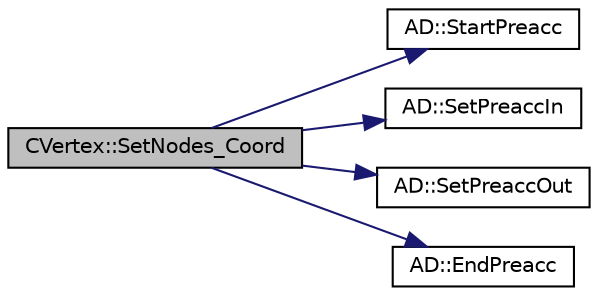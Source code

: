 digraph "CVertex::SetNodes_Coord"
{
  edge [fontname="Helvetica",fontsize="10",labelfontname="Helvetica",labelfontsize="10"];
  node [fontname="Helvetica",fontsize="10",shape=record];
  rankdir="LR";
  Node997 [label="CVertex::SetNodes_Coord",height=0.2,width=0.4,color="black", fillcolor="grey75", style="filled", fontcolor="black"];
  Node997 -> Node998 [color="midnightblue",fontsize="10",style="solid",fontname="Helvetica"];
  Node998 [label="AD::StartPreacc",height=0.2,width=0.4,color="black", fillcolor="white", style="filled",URL="$namespace_a_d.html#a2a1e9c4b109fd751e84132c9495de3ff",tooltip="Starts a new preaccumulation section and sets the input variables. "];
  Node997 -> Node999 [color="midnightblue",fontsize="10",style="solid",fontname="Helvetica"];
  Node999 [label="AD::SetPreaccIn",height=0.2,width=0.4,color="black", fillcolor="white", style="filled",URL="$namespace_a_d.html#aad703f3a82e509c88b92ae638f75383c",tooltip="Sets the scalar input of a preaccumulation section. "];
  Node997 -> Node1000 [color="midnightblue",fontsize="10",style="solid",fontname="Helvetica"];
  Node1000 [label="AD::SetPreaccOut",height=0.2,width=0.4,color="black", fillcolor="white", style="filled",URL="$namespace_a_d.html#ab3a80e24a5c8c2beb01131c57dcae4b2",tooltip="Sets the scalar output of a preaccumulation section. "];
  Node997 -> Node1001 [color="midnightblue",fontsize="10",style="solid",fontname="Helvetica"];
  Node1001 [label="AD::EndPreacc",height=0.2,width=0.4,color="black", fillcolor="white", style="filled",URL="$namespace_a_d.html#a309d057a92faa60a3a760254678ec9ea",tooltip="Ends a preaccumulation section and computes the local Jacobi matrix of a code section using the varia..."];
}
